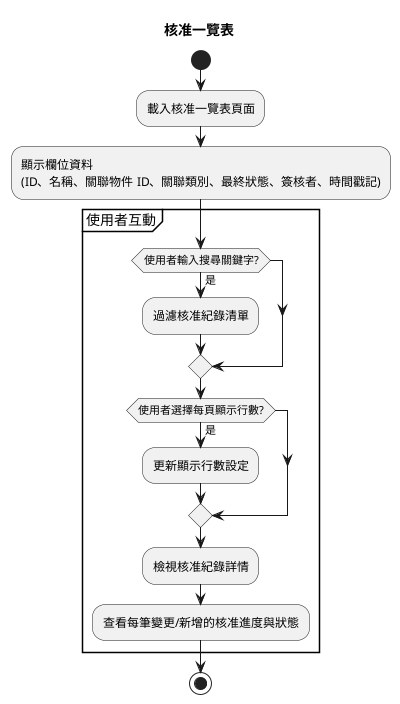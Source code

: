 @startuml
title 核准一覽表
start

:載入核准一覽表頁面;

:顯示欄位資料
(ID、名稱、關聯物件 ID、關聯類別、最終狀態、簽核者、時間戳記);

partition "使用者互動" {

    if (使用者輸入搜尋關鍵字?) then (是)
        :過濾核准紀錄清單;
    endif

    if (使用者選擇每頁顯示行數?) then (是)
        :更新顯示行數設定;
    endif

    :檢視核准紀錄詳情;
    :查看每筆變更/新增的核准進度與狀態;
}

stop
@enduml
